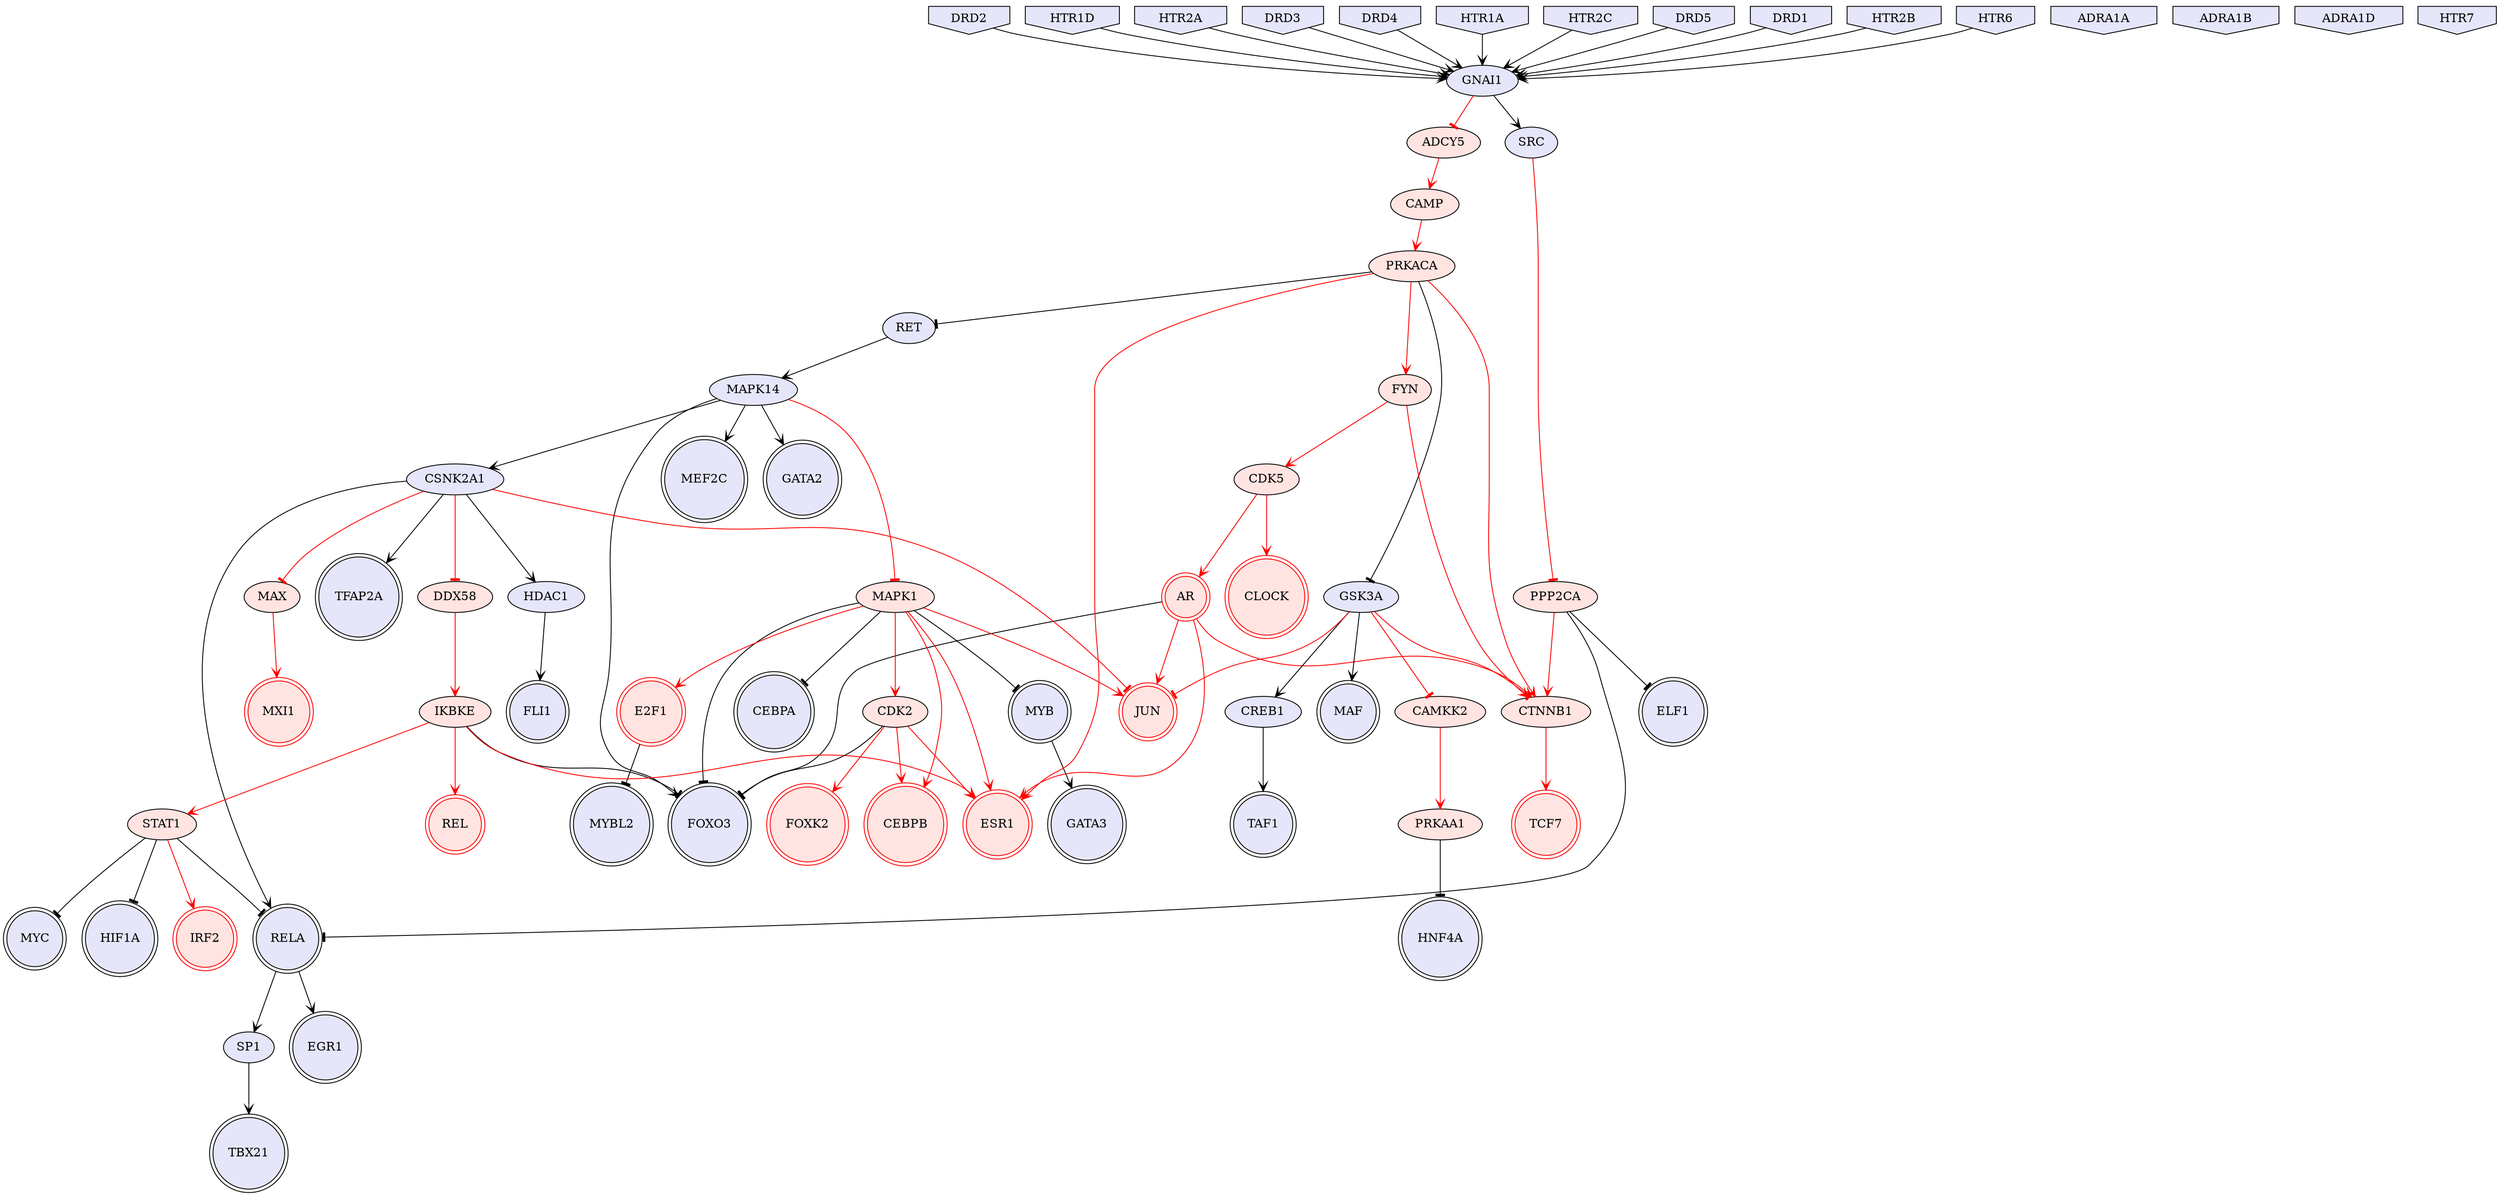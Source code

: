 digraph {

STAT1->MYC [penwidth=1, color=black, arrowhead="tee"]
MYB->GATA3 [penwidth=1, color=black, arrowhead="vee"]
AR->FOXO3 [penwidth=1, color=black, arrowhead="tee"]
STAT1->HIF1A [penwidth=1, color=black, arrowhead="tee"]
SP1->TBX21 [penwidth=1, color=black, arrowhead="vee"]
E2F1->MYBL2 [penwidth=1, color=black, arrowhead="tee"]
MAPK14->MEF2C [penwidth=1, color=black, arrowhead="vee"]
GNAI1->SRC [penwidth=1, color=black, arrowhead="vee"]
GSK3A->CREB1 [penwidth=1, color=black, arrowhead="vee"]
CREB1->TAF1 [penwidth=1, color=black, arrowhead="vee"]
MAPK14->CSNK2A1 [penwidth=1, color=black, arrowhead="vee"]
PPP2CA->ELF1 [penwidth=1, color=black, arrowhead="tee"]
PPP2CA->RELA [penwidth=1, color=black, arrowhead="tee"]
DRD2->GNAI1 [penwidth=1, color=black, arrowhead="vee"]
PRKAA1->HNF4A [penwidth=1, color=black, arrowhead="tee"]
PRKACA->GSK3A [penwidth=1, color=black, arrowhead="tee"]
PRKACA->RET [penwidth=1, color=black, arrowhead="tee"]
MAPK1->FOXO3 [penwidth=1, color=black, arrowhead="tee"]
CSNK2A1->TFAP2A [penwidth=1, color=black, arrowhead="vee"]
MAPK1->MYB [penwidth=1, color=black, arrowhead="tee"]
RET->MAPK14 [penwidth=1, color=black, arrowhead="vee"]
HTR1D->GNAI1 [penwidth=1, color=black, arrowhead="vee"]
RELA->EGR1 [penwidth=1, color=black, arrowhead="vee"]
RELA->SP1 [penwidth=1, color=black, arrowhead="vee"]
IKBKE->FOXO3 [penwidth=1, color=black, arrowhead="tee"]
STAT1->RELA [penwidth=1, color=black, arrowhead="tee"]
MAPK14->GATA2 [penwidth=1, color=black, arrowhead="vee"]
CSNK2A1->RELA [penwidth=1, color=black, arrowhead="vee"]
CDK2->FOXO3 [penwidth=1, color=black, arrowhead="tee"]
MAPK1->CEBPA [penwidth=1, color=black, arrowhead="tee"]
HDAC1->FLI1 [penwidth=1, color=black, arrowhead="vee"]
CSNK2A1->HDAC1 [penwidth=1, color=black, arrowhead="vee"]
HTR2A->GNAI1 [penwidth=1, color=black, arrowhead="vee"]
GSK3A->MAF [penwidth=1, color=black, arrowhead="vee"]
DRD3->GNAI1 [penwidth=1, color=black, arrowhead="vee"]
DRD4->GNAI1 [penwidth=1, color=black, arrowhead="vee"]
HTR1A->GNAI1 [penwidth=1, color=black, arrowhead="vee"]
HTR2C->GNAI1 [penwidth=1, color=black, arrowhead="vee"]
MAPK14->FOXO3 [penwidth=1, color=black, arrowhead="vee"]
DRD5->GNAI1 [penwidth=1, color=black, arrowhead="vee"]
DRD1->GNAI1 [penwidth=1, color=black, arrowhead="vee"]
HTR2B->GNAI1 [penwidth=1, color=black, arrowhead="vee"]
HTR6->GNAI1 [penwidth=1, color=black, arrowhead="vee"]
MAPK1->CEBPB [penwidth=1, color=red, arrowhead="vee"]
AR->JUN [penwidth=1, color=red, arrowhead="vee"]
MAPK14->MAPK1 [penwidth=1, color=red, arrowhead="tee"]
CTNNB1->TCF7 [penwidth=1, color=red, arrowhead="vee"]
AR->ESR1 [penwidth=1, color=red, arrowhead="vee"]
AR->CTNNB1 [penwidth=1, color=red, arrowhead="vee"]
ADCY5->CAMP [penwidth=1, color=red, arrowhead="vee"]
CAMP->PRKACA [penwidth=1, color=red, arrowhead="vee"]
GNAI1->ADCY5 [penwidth=1, color=red, arrowhead="tee"]
FYN->CTNNB1 [penwidth=1, color=red, arrowhead="vee"]
GSK3A->CTNNB1 [penwidth=1, color=red, arrowhead="tee"]
GSK3A->JUN [penwidth=1, color=red, arrowhead="tee"]
DDX58->IKBKE [penwidth=1, color=red, arrowhead="vee"]
PPP2CA->CTNNB1 [penwidth=1, color=red, arrowhead="vee"]
SRC->PPP2CA [penwidth=1, color=red, arrowhead="tee"]
PRKACA->CTNNB1 [penwidth=1, color=red, arrowhead="vee"]
PRKACA->ESR1 [penwidth=1, color=red, arrowhead="vee"]
PRKACA->FYN [penwidth=1, color=red, arrowhead="vee"]
CDK2->ESR1 [penwidth=1, color=red, arrowhead="vee"]
MAPK1->ESR1 [penwidth=1, color=red, arrowhead="vee"]
CDK2->CEBPB [penwidth=1, color=red, arrowhead="vee"]
GSK3A->CAMKK2 [penwidth=1, color=red, arrowhead="tee"]
CDK2->FOXK2 [penwidth=1, color=red, arrowhead="vee"]
MAPK1->JUN [penwidth=1, color=red, arrowhead="vee"]
STAT1->IRF2 [penwidth=1, color=red, arrowhead="vee"]
CAMKK2->PRKAA1 [penwidth=1, color=red, arrowhead="vee"]
CSNK2A1->MAX [penwidth=1, color=red, arrowhead="tee"]
CDK5->AR [penwidth=1, color=red, arrowhead="vee"]
CDK5->CLOCK [penwidth=1, color=red, arrowhead="vee"]
CSNK2A1->DDX58 [penwidth=1, color=red, arrowhead="tee"]
CSNK2A1->JUN [penwidth=1, color=red, arrowhead="tee"]
MAPK1->CDK2 [penwidth=1, color=red, arrowhead="vee"]
MAPK1->E2F1 [penwidth=1, color=red, arrowhead="vee"]
IKBKE->ESR1 [penwidth=1, color=red, arrowhead="vee"]
IKBKE->REL [penwidth=1, color=red, arrowhead="vee"]
IKBKE->STAT1 [penwidth=1, color=red, arrowhead="vee"]
FYN->CDK5 [penwidth=1, color=red, arrowhead="vee"]
MAX->MXI1 [penwidth=1, color=red, arrowhead="vee"]
ADRA1A [style=filled, color=black, fillcolor=lavender, shape=invhouse];
ADRA1B [style=filled, color=black, fillcolor=lavender, shape=invhouse];
ADRA1D [style=filled, color=black, fillcolor=lavender, shape=invhouse];
DRD1 [style=filled, color=black, fillcolor=lavender, shape=invhouse];
DRD2 [style=filled, color=black, fillcolor=lavender, shape=invhouse];
DRD3 [style=filled, color=black, fillcolor=lavender, shape=invhouse];
DRD4 [style=filled, color=black, fillcolor=lavender, shape=invhouse];
DRD5 [style=filled, color=black, fillcolor=lavender, shape=invhouse];
HTR1A [style=filled, color=black, fillcolor=lavender, shape=invhouse];
HTR1D [style=filled, color=black, fillcolor=lavender, shape=invhouse];
HTR2A [style=filled, color=black, fillcolor=lavender, shape=invhouse];
HTR2B [style=filled, color=black, fillcolor=lavender, shape=invhouse];
HTR2C [style=filled, color=black, fillcolor=lavender, shape=invhouse];
HTR6 [style=filled, color=black, fillcolor=lavender, shape=invhouse];
HTR7 [style=filled, color=black, fillcolor=lavender, shape=invhouse];
DRD2 [style=filled, color=black, fillcolor=lavender, shape=invhouse];
MXI1 [style=filled, color=red, fillcolor=mistyrose, shape=doublecircle];
MYBL2 [style=filled, color=black, fillcolor=lavender, shape=doublecircle];
MYB [style=filled, color=black, fillcolor=lavender, shape=doublecircle];
CLOCK [style=filled, color=red, fillcolor=mistyrose, shape=doublecircle];
FOXK2 [style=filled, color=red, fillcolor=mistyrose, shape=doublecircle];
FLI1 [style=filled, color=black, fillcolor=lavender, shape=doublecircle];
GATA3 [style=filled, color=black, fillcolor=lavender, shape=doublecircle];
ELF1 [style=filled, color=black, fillcolor=lavender, shape=doublecircle];
ESR1 [style=filled, color=red, fillcolor=mistyrose, shape=doublecircle];
HIF1A [style=filled, color=black, fillcolor=lavender, shape=doublecircle];
GATA2 [style=filled, color=black, fillcolor=lavender, shape=doublecircle];
CEBPB [style=filled, color=red, fillcolor=mistyrose, shape=doublecircle];
AR [style=filled, color=red, fillcolor=mistyrose, shape=doublecircle];
REL [style=filled, color=red, fillcolor=mistyrose, shape=doublecircle];
E2F1 [style=filled, color=red, fillcolor=mistyrose, shape=doublecircle];
HNF4A [style=filled, color=black, fillcolor=lavender, shape=doublecircle];
IRF2 [style=filled, color=red, fillcolor=mistyrose, shape=doublecircle];
MAF [style=filled, color=black, fillcolor=lavender, shape=doublecircle];
TBX21 [style=filled, color=black, fillcolor=lavender, shape=doublecircle];
MYC [style=filled, color=black, fillcolor=lavender, shape=doublecircle];
EGR1 [style=filled, color=black, fillcolor=lavender, shape=doublecircle];
TCF7 [style=filled, color=red, fillcolor=mistyrose, shape=doublecircle];
TAF1 [style=filled, color=black, fillcolor=lavender, shape=doublecircle];
JUN [style=filled, color=red, fillcolor=mistyrose, shape=doublecircle];
FOXO3 [style=filled, color=black, fillcolor=lavender, shape=doublecircle];
RELA [style=filled, color=black, fillcolor=lavender, shape=doublecircle];
CEBPA [style=filled, color=black, fillcolor=lavender, shape=doublecircle];
TFAP2A [style=filled, color=black, fillcolor=lavender, shape=doublecircle];
MEF2C [style=filled, color=black, fillcolor=lavender, shape=doublecircle];
STAT1 [style=filled, fillcolor=mistyrose];
SP1 [style=filled, fillcolor=lavender];
MAPK14 [style=filled, fillcolor=lavender];
GNAI1 [style=filled, fillcolor=lavender];
GSK3A [style=filled, fillcolor=lavender];
CREB1 [style=filled, fillcolor=lavender];
PPP2CA [style=filled, fillcolor=mistyrose];
PRKAA1 [style=filled, fillcolor=mistyrose];
PRKACA [style=filled, fillcolor=mistyrose];
MAPK1 [style=filled, fillcolor=mistyrose];
CSNK2A1 [style=filled, fillcolor=lavender];
RET [style=filled, fillcolor=lavender];
IKBKE [style=filled, fillcolor=mistyrose];
CDK2 [style=filled, fillcolor=mistyrose];
HDAC1 [style=filled, fillcolor=lavender];
CTNNB1 [style=filled, fillcolor=mistyrose];
ADCY5 [style=filled, fillcolor=mistyrose];
CAMP [style=filled, fillcolor=mistyrose];
FYN [style=filled, fillcolor=mistyrose];
DDX58 [style=filled, fillcolor=mistyrose];
SRC [style=filled, fillcolor=lavender];
CAMKK2 [style=filled, fillcolor=mistyrose];
CDK5 [style=filled, fillcolor=mistyrose];
MAX [style=filled, fillcolor=mistyrose];


}
